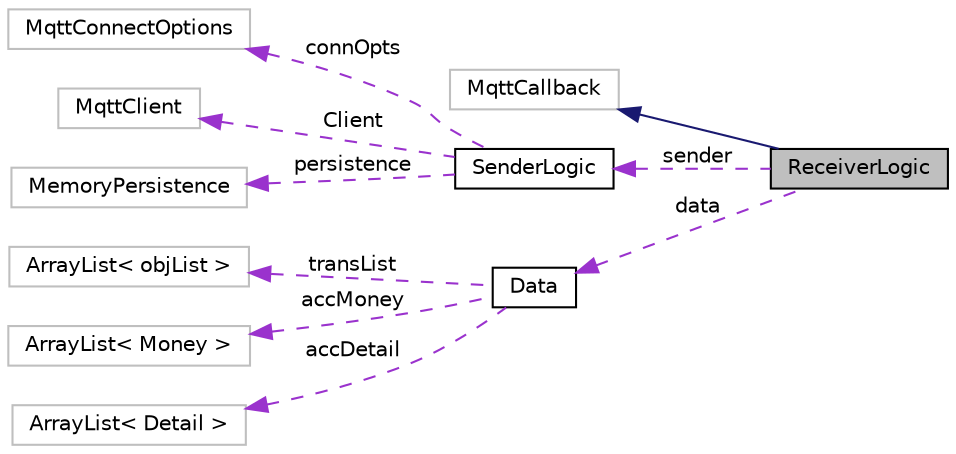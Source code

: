digraph "ReceiverLogic"
{
  edge [fontname="Helvetica",fontsize="10",labelfontname="Helvetica",labelfontsize="10"];
  node [fontname="Helvetica",fontsize="10",shape=record];
  rankdir="LR";
  Node2 [label="ReceiverLogic",height=0.2,width=0.4,color="black", fillcolor="grey75", style="filled", fontcolor="black"];
  Node3 -> Node2 [dir="back",color="midnightblue",fontsize="10",style="solid",fontname="Helvetica"];
  Node3 [label="MqttCallback",height=0.2,width=0.4,color="grey75", fillcolor="white", style="filled"];
  Node4 -> Node2 [dir="back",color="darkorchid3",fontsize="10",style="dashed",label=" sender" ,fontname="Helvetica"];
  Node4 [label="SenderLogic",height=0.2,width=0.4,color="black", fillcolor="white", style="filled",URL="$d1/d79/class_sender_logic.html"];
  Node5 -> Node4 [dir="back",color="darkorchid3",fontsize="10",style="dashed",label=" connOpts" ,fontname="Helvetica"];
  Node5 [label="MqttConnectOptions",height=0.2,width=0.4,color="grey75", fillcolor="white", style="filled"];
  Node6 -> Node4 [dir="back",color="darkorchid3",fontsize="10",style="dashed",label=" Client" ,fontname="Helvetica"];
  Node6 [label="MqttClient",height=0.2,width=0.4,color="grey75", fillcolor="white", style="filled"];
  Node7 -> Node4 [dir="back",color="darkorchid3",fontsize="10",style="dashed",label=" persistence" ,fontname="Helvetica"];
  Node7 [label="MemoryPersistence",height=0.2,width=0.4,color="grey75", fillcolor="white", style="filled"];
  Node8 -> Node2 [dir="back",color="darkorchid3",fontsize="10",style="dashed",label=" data" ,fontname="Helvetica"];
  Node8 [label="Data",height=0.2,width=0.4,color="black", fillcolor="white", style="filled",URL="$dc/d07/class_data.html"];
  Node9 -> Node8 [dir="back",color="darkorchid3",fontsize="10",style="dashed",label=" transList" ,fontname="Helvetica"];
  Node9 [label="ArrayList\< objList \>",height=0.2,width=0.4,color="grey75", fillcolor="white", style="filled"];
  Node10 -> Node8 [dir="back",color="darkorchid3",fontsize="10",style="dashed",label=" accMoney" ,fontname="Helvetica"];
  Node10 [label="ArrayList\< Money \>",height=0.2,width=0.4,color="grey75", fillcolor="white", style="filled"];
  Node11 -> Node8 [dir="back",color="darkorchid3",fontsize="10",style="dashed",label=" accDetail" ,fontname="Helvetica"];
  Node11 [label="ArrayList\< Detail \>",height=0.2,width=0.4,color="grey75", fillcolor="white", style="filled"];
}
